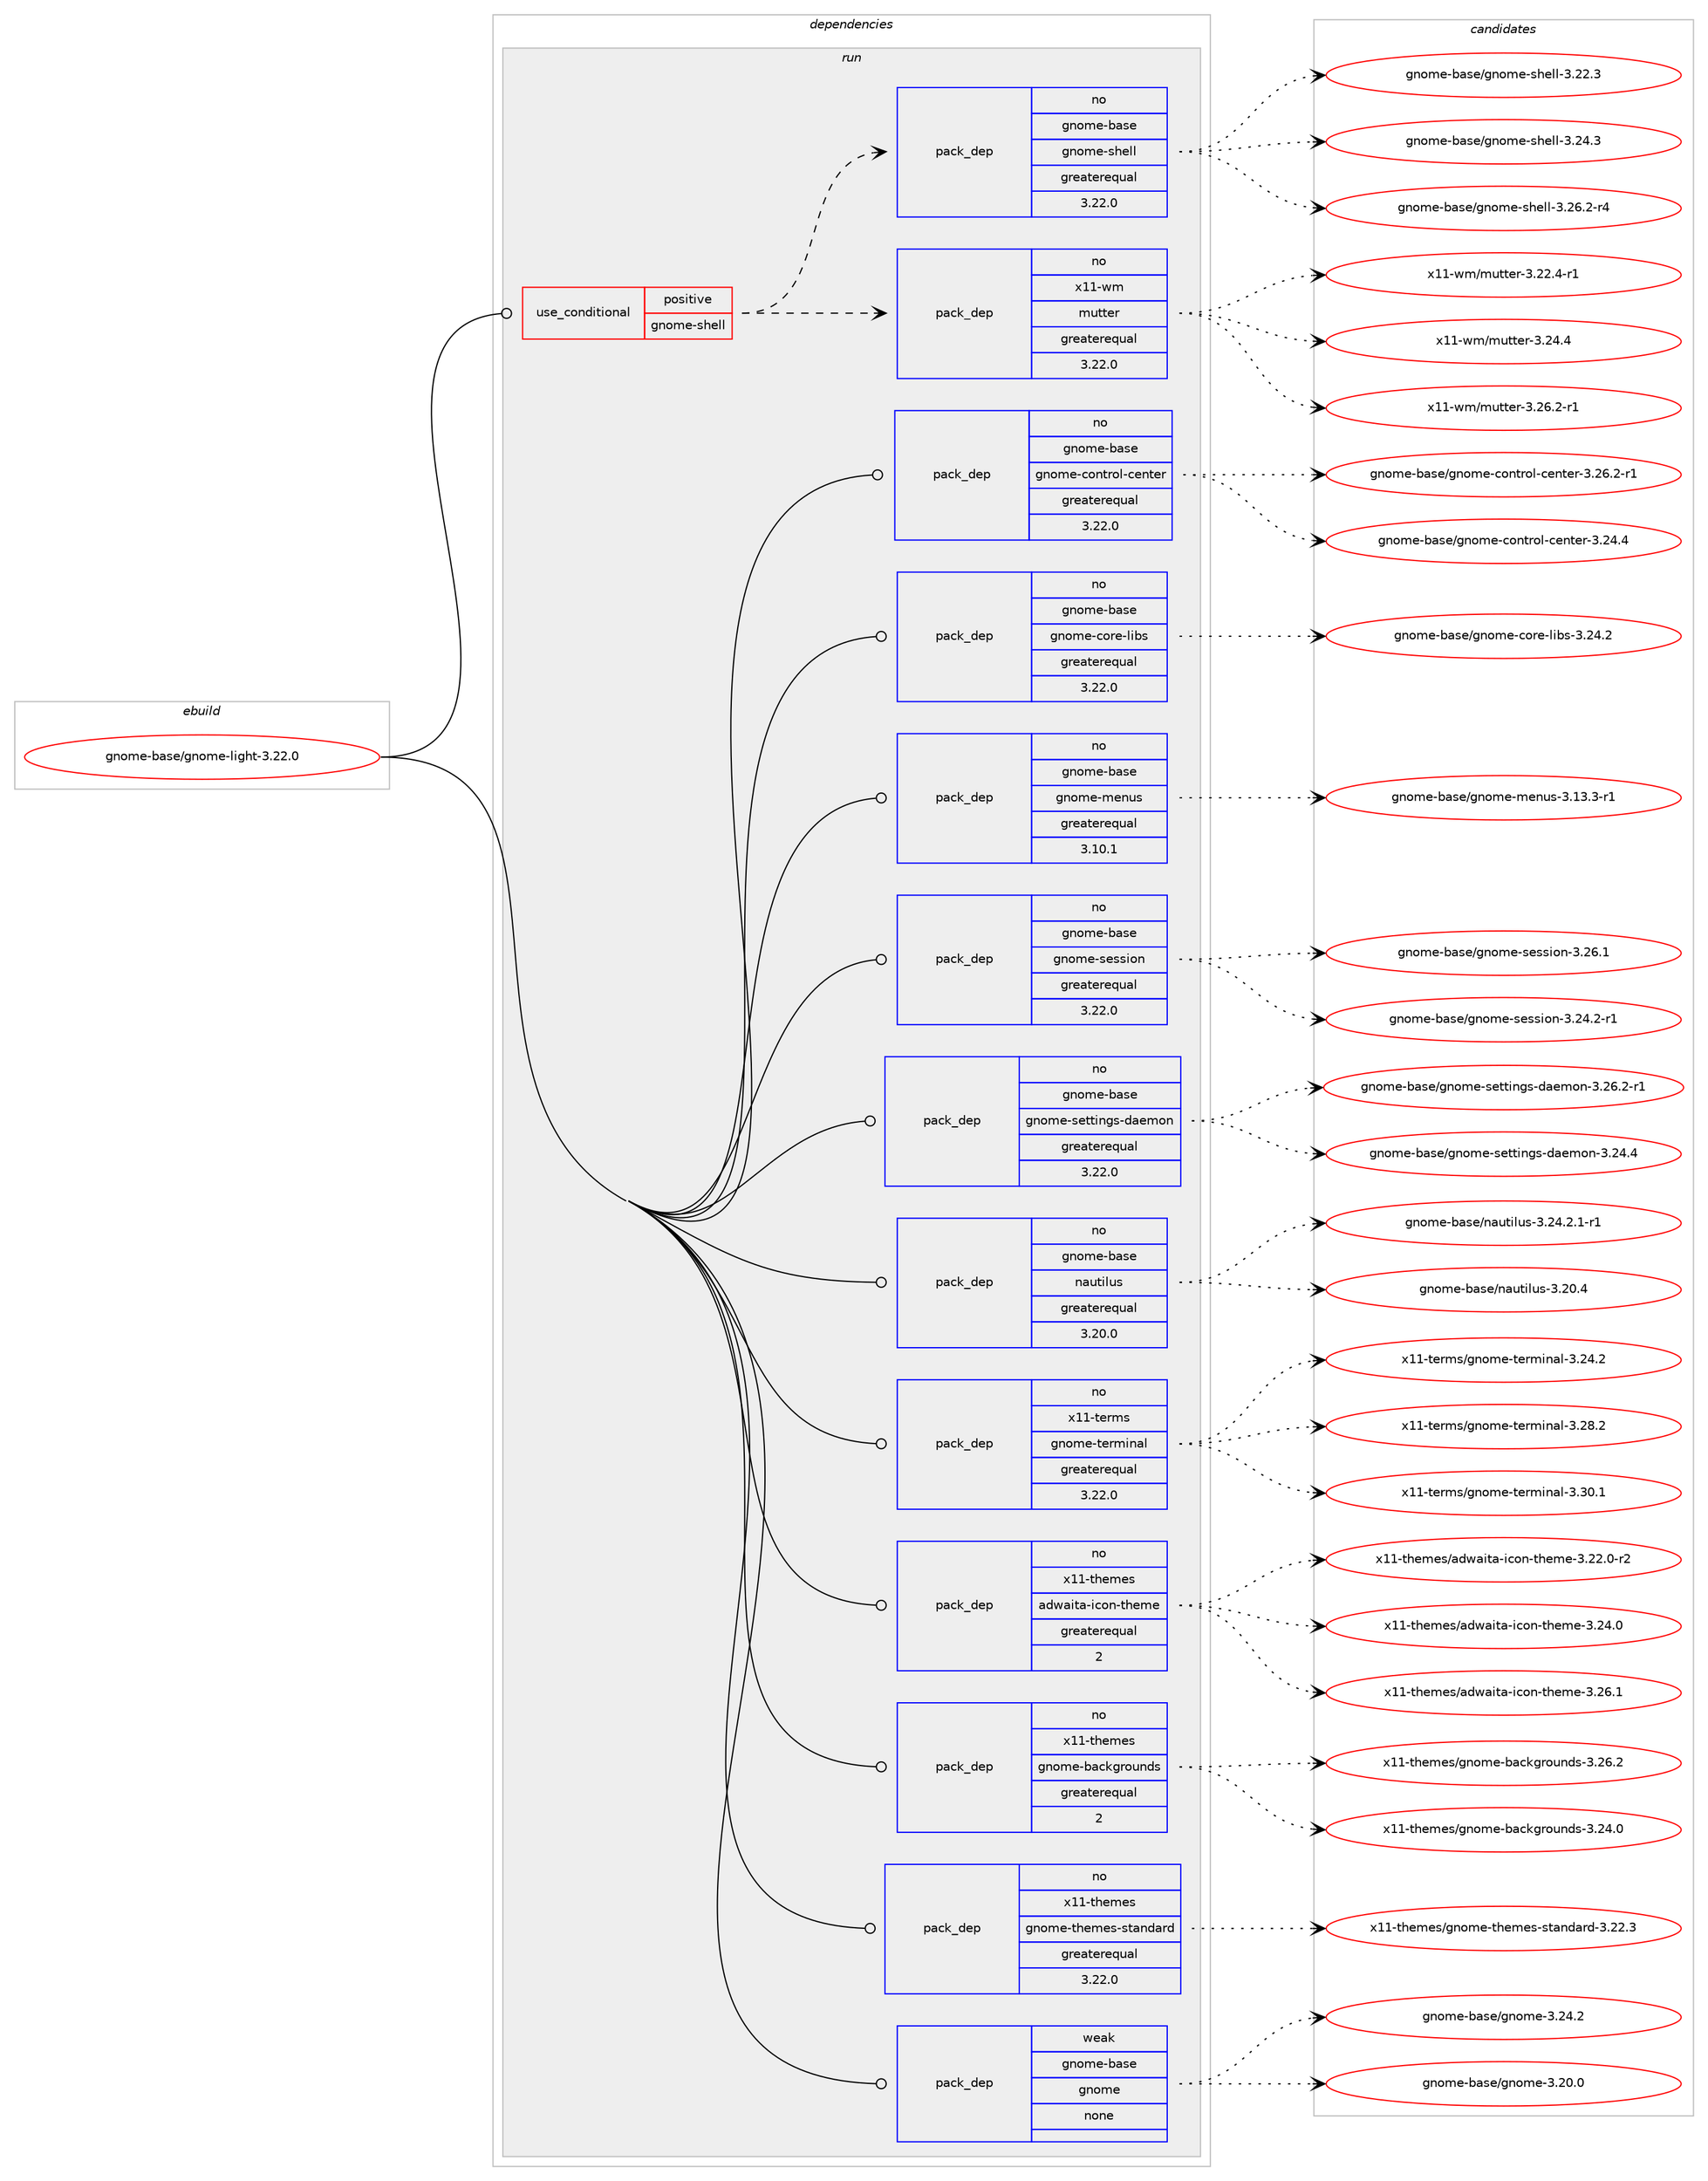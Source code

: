 digraph prolog {

# *************
# Graph options
# *************

newrank=true;
concentrate=true;
compound=true;
graph [rankdir=LR,fontname=Helvetica,fontsize=10,ranksep=1.5];#, ranksep=2.5, nodesep=0.2];
edge  [arrowhead=vee];
node  [fontname=Helvetica,fontsize=10];

# **********
# The ebuild
# **********

subgraph cluster_leftcol {
color=gray;
rank=same;
label=<<i>ebuild</i>>;
id [label="gnome-base/gnome-light-3.22.0", color=red, width=4, href="../gnome-base/gnome-light-3.22.0.svg"];
}

# ****************
# The dependencies
# ****************

subgraph cluster_midcol {
color=gray;
label=<<i>dependencies</i>>;
subgraph cluster_compile {
fillcolor="#eeeeee";
style=filled;
label=<<i>compile</i>>;
}
subgraph cluster_compileandrun {
fillcolor="#eeeeee";
style=filled;
label=<<i>compile and run</i>>;
}
subgraph cluster_run {
fillcolor="#eeeeee";
style=filled;
label=<<i>run</i>>;
subgraph cond1370 {
dependency6711 [label=<<TABLE BORDER="0" CELLBORDER="1" CELLSPACING="0" CELLPADDING="4"><TR><TD ROWSPAN="3" CELLPADDING="10">use_conditional</TD></TR><TR><TD>positive</TD></TR><TR><TD>gnome-shell</TD></TR></TABLE>>, shape=none, color=red];
subgraph pack5196 {
dependency6712 [label=<<TABLE BORDER="0" CELLBORDER="1" CELLSPACING="0" CELLPADDING="4" WIDTH="220"><TR><TD ROWSPAN="6" CELLPADDING="30">pack_dep</TD></TR><TR><TD WIDTH="110">no</TD></TR><TR><TD>x11-wm</TD></TR><TR><TD>mutter</TD></TR><TR><TD>greaterequal</TD></TR><TR><TD>3.22.0</TD></TR></TABLE>>, shape=none, color=blue];
}
dependency6711:e -> dependency6712:w [weight=20,style="dashed",arrowhead="vee"];
subgraph pack5197 {
dependency6713 [label=<<TABLE BORDER="0" CELLBORDER="1" CELLSPACING="0" CELLPADDING="4" WIDTH="220"><TR><TD ROWSPAN="6" CELLPADDING="30">pack_dep</TD></TR><TR><TD WIDTH="110">no</TD></TR><TR><TD>gnome-base</TD></TR><TR><TD>gnome-shell</TD></TR><TR><TD>greaterequal</TD></TR><TR><TD>3.22.0</TD></TR></TABLE>>, shape=none, color=blue];
}
dependency6711:e -> dependency6713:w [weight=20,style="dashed",arrowhead="vee"];
}
id:e -> dependency6711:w [weight=20,style="solid",arrowhead="odot"];
subgraph pack5198 {
dependency6714 [label=<<TABLE BORDER="0" CELLBORDER="1" CELLSPACING="0" CELLPADDING="4" WIDTH="220"><TR><TD ROWSPAN="6" CELLPADDING="30">pack_dep</TD></TR><TR><TD WIDTH="110">no</TD></TR><TR><TD>gnome-base</TD></TR><TR><TD>gnome-control-center</TD></TR><TR><TD>greaterequal</TD></TR><TR><TD>3.22.0</TD></TR></TABLE>>, shape=none, color=blue];
}
id:e -> dependency6714:w [weight=20,style="solid",arrowhead="odot"];
subgraph pack5199 {
dependency6715 [label=<<TABLE BORDER="0" CELLBORDER="1" CELLSPACING="0" CELLPADDING="4" WIDTH="220"><TR><TD ROWSPAN="6" CELLPADDING="30">pack_dep</TD></TR><TR><TD WIDTH="110">no</TD></TR><TR><TD>gnome-base</TD></TR><TR><TD>gnome-core-libs</TD></TR><TR><TD>greaterequal</TD></TR><TR><TD>3.22.0</TD></TR></TABLE>>, shape=none, color=blue];
}
id:e -> dependency6715:w [weight=20,style="solid",arrowhead="odot"];
subgraph pack5200 {
dependency6716 [label=<<TABLE BORDER="0" CELLBORDER="1" CELLSPACING="0" CELLPADDING="4" WIDTH="220"><TR><TD ROWSPAN="6" CELLPADDING="30">pack_dep</TD></TR><TR><TD WIDTH="110">no</TD></TR><TR><TD>gnome-base</TD></TR><TR><TD>gnome-menus</TD></TR><TR><TD>greaterequal</TD></TR><TR><TD>3.10.1</TD></TR></TABLE>>, shape=none, color=blue];
}
id:e -> dependency6716:w [weight=20,style="solid",arrowhead="odot"];
subgraph pack5201 {
dependency6717 [label=<<TABLE BORDER="0" CELLBORDER="1" CELLSPACING="0" CELLPADDING="4" WIDTH="220"><TR><TD ROWSPAN="6" CELLPADDING="30">pack_dep</TD></TR><TR><TD WIDTH="110">no</TD></TR><TR><TD>gnome-base</TD></TR><TR><TD>gnome-session</TD></TR><TR><TD>greaterequal</TD></TR><TR><TD>3.22.0</TD></TR></TABLE>>, shape=none, color=blue];
}
id:e -> dependency6717:w [weight=20,style="solid",arrowhead="odot"];
subgraph pack5202 {
dependency6718 [label=<<TABLE BORDER="0" CELLBORDER="1" CELLSPACING="0" CELLPADDING="4" WIDTH="220"><TR><TD ROWSPAN="6" CELLPADDING="30">pack_dep</TD></TR><TR><TD WIDTH="110">no</TD></TR><TR><TD>gnome-base</TD></TR><TR><TD>gnome-settings-daemon</TD></TR><TR><TD>greaterequal</TD></TR><TR><TD>3.22.0</TD></TR></TABLE>>, shape=none, color=blue];
}
id:e -> dependency6718:w [weight=20,style="solid",arrowhead="odot"];
subgraph pack5203 {
dependency6719 [label=<<TABLE BORDER="0" CELLBORDER="1" CELLSPACING="0" CELLPADDING="4" WIDTH="220"><TR><TD ROWSPAN="6" CELLPADDING="30">pack_dep</TD></TR><TR><TD WIDTH="110">no</TD></TR><TR><TD>gnome-base</TD></TR><TR><TD>nautilus</TD></TR><TR><TD>greaterequal</TD></TR><TR><TD>3.20.0</TD></TR></TABLE>>, shape=none, color=blue];
}
id:e -> dependency6719:w [weight=20,style="solid",arrowhead="odot"];
subgraph pack5204 {
dependency6720 [label=<<TABLE BORDER="0" CELLBORDER="1" CELLSPACING="0" CELLPADDING="4" WIDTH="220"><TR><TD ROWSPAN="6" CELLPADDING="30">pack_dep</TD></TR><TR><TD WIDTH="110">no</TD></TR><TR><TD>x11-terms</TD></TR><TR><TD>gnome-terminal</TD></TR><TR><TD>greaterequal</TD></TR><TR><TD>3.22.0</TD></TR></TABLE>>, shape=none, color=blue];
}
id:e -> dependency6720:w [weight=20,style="solid",arrowhead="odot"];
subgraph pack5205 {
dependency6721 [label=<<TABLE BORDER="0" CELLBORDER="1" CELLSPACING="0" CELLPADDING="4" WIDTH="220"><TR><TD ROWSPAN="6" CELLPADDING="30">pack_dep</TD></TR><TR><TD WIDTH="110">no</TD></TR><TR><TD>x11-themes</TD></TR><TR><TD>adwaita-icon-theme</TD></TR><TR><TD>greaterequal</TD></TR><TR><TD>2</TD></TR></TABLE>>, shape=none, color=blue];
}
id:e -> dependency6721:w [weight=20,style="solid",arrowhead="odot"];
subgraph pack5206 {
dependency6722 [label=<<TABLE BORDER="0" CELLBORDER="1" CELLSPACING="0" CELLPADDING="4" WIDTH="220"><TR><TD ROWSPAN="6" CELLPADDING="30">pack_dep</TD></TR><TR><TD WIDTH="110">no</TD></TR><TR><TD>x11-themes</TD></TR><TR><TD>gnome-backgrounds</TD></TR><TR><TD>greaterequal</TD></TR><TR><TD>2</TD></TR></TABLE>>, shape=none, color=blue];
}
id:e -> dependency6722:w [weight=20,style="solid",arrowhead="odot"];
subgraph pack5207 {
dependency6723 [label=<<TABLE BORDER="0" CELLBORDER="1" CELLSPACING="0" CELLPADDING="4" WIDTH="220"><TR><TD ROWSPAN="6" CELLPADDING="30">pack_dep</TD></TR><TR><TD WIDTH="110">no</TD></TR><TR><TD>x11-themes</TD></TR><TR><TD>gnome-themes-standard</TD></TR><TR><TD>greaterequal</TD></TR><TR><TD>3.22.0</TD></TR></TABLE>>, shape=none, color=blue];
}
id:e -> dependency6723:w [weight=20,style="solid",arrowhead="odot"];
subgraph pack5208 {
dependency6724 [label=<<TABLE BORDER="0" CELLBORDER="1" CELLSPACING="0" CELLPADDING="4" WIDTH="220"><TR><TD ROWSPAN="6" CELLPADDING="30">pack_dep</TD></TR><TR><TD WIDTH="110">weak</TD></TR><TR><TD>gnome-base</TD></TR><TR><TD>gnome</TD></TR><TR><TD>none</TD></TR><TR><TD></TD></TR></TABLE>>, shape=none, color=blue];
}
id:e -> dependency6724:w [weight=20,style="solid",arrowhead="odot"];
}
}

# **************
# The candidates
# **************

subgraph cluster_choices {
rank=same;
color=gray;
label=<<i>candidates</i>>;

subgraph choice5196 {
color=black;
nodesep=1;
choice12049494511910947109117116116101114455146505046524511449 [label="x11-wm/mutter-3.22.4-r1", color=red, width=4,href="../x11-wm/mutter-3.22.4-r1.svg"];
choice1204949451191094710911711611610111445514650524652 [label="x11-wm/mutter-3.24.4", color=red, width=4,href="../x11-wm/mutter-3.24.4.svg"];
choice12049494511910947109117116116101114455146505446504511449 [label="x11-wm/mutter-3.26.2-r1", color=red, width=4,href="../x11-wm/mutter-3.26.2-r1.svg"];
dependency6712:e -> choice12049494511910947109117116116101114455146505046524511449:w [style=dotted,weight="100"];
dependency6712:e -> choice1204949451191094710911711611610111445514650524652:w [style=dotted,weight="100"];
dependency6712:e -> choice12049494511910947109117116116101114455146505446504511449:w [style=dotted,weight="100"];
}
subgraph choice5197 {
color=black;
nodesep=1;
choice103110111109101459897115101471031101111091014511510410110810845514650504651 [label="gnome-base/gnome-shell-3.22.3", color=red, width=4,href="../gnome-base/gnome-shell-3.22.3.svg"];
choice103110111109101459897115101471031101111091014511510410110810845514650524651 [label="gnome-base/gnome-shell-3.24.3", color=red, width=4,href="../gnome-base/gnome-shell-3.24.3.svg"];
choice1031101111091014598971151014710311011110910145115104101108108455146505446504511452 [label="gnome-base/gnome-shell-3.26.2-r4", color=red, width=4,href="../gnome-base/gnome-shell-3.26.2-r4.svg"];
dependency6713:e -> choice103110111109101459897115101471031101111091014511510410110810845514650504651:w [style=dotted,weight="100"];
dependency6713:e -> choice103110111109101459897115101471031101111091014511510410110810845514650524651:w [style=dotted,weight="100"];
dependency6713:e -> choice1031101111091014598971151014710311011110910145115104101108108455146505446504511452:w [style=dotted,weight="100"];
}
subgraph choice5198 {
color=black;
nodesep=1;
choice103110111109101459897115101471031101111091014599111110116114111108459910111011610111445514650524652 [label="gnome-base/gnome-control-center-3.24.4", color=red, width=4,href="../gnome-base/gnome-control-center-3.24.4.svg"];
choice1031101111091014598971151014710311011110910145991111101161141111084599101110116101114455146505446504511449 [label="gnome-base/gnome-control-center-3.26.2-r1", color=red, width=4,href="../gnome-base/gnome-control-center-3.26.2-r1.svg"];
dependency6714:e -> choice103110111109101459897115101471031101111091014599111110116114111108459910111011610111445514650524652:w [style=dotted,weight="100"];
dependency6714:e -> choice1031101111091014598971151014710311011110910145991111101161141111084599101110116101114455146505446504511449:w [style=dotted,weight="100"];
}
subgraph choice5199 {
color=black;
nodesep=1;
choice103110111109101459897115101471031101111091014599111114101451081059811545514650524650 [label="gnome-base/gnome-core-libs-3.24.2", color=red, width=4,href="../gnome-base/gnome-core-libs-3.24.2.svg"];
dependency6715:e -> choice103110111109101459897115101471031101111091014599111114101451081059811545514650524650:w [style=dotted,weight="100"];
}
subgraph choice5200 {
color=black;
nodesep=1;
choice1031101111091014598971151014710311011110910145109101110117115455146495146514511449 [label="gnome-base/gnome-menus-3.13.3-r1", color=red, width=4,href="../gnome-base/gnome-menus-3.13.3-r1.svg"];
dependency6716:e -> choice1031101111091014598971151014710311011110910145109101110117115455146495146514511449:w [style=dotted,weight="100"];
}
subgraph choice5201 {
color=black;
nodesep=1;
choice1031101111091014598971151014710311011110910145115101115115105111110455146505246504511449 [label="gnome-base/gnome-session-3.24.2-r1", color=red, width=4,href="../gnome-base/gnome-session-3.24.2-r1.svg"];
choice103110111109101459897115101471031101111091014511510111511510511111045514650544649 [label="gnome-base/gnome-session-3.26.1", color=red, width=4,href="../gnome-base/gnome-session-3.26.1.svg"];
dependency6717:e -> choice1031101111091014598971151014710311011110910145115101115115105111110455146505246504511449:w [style=dotted,weight="100"];
dependency6717:e -> choice103110111109101459897115101471031101111091014511510111511510511111045514650544649:w [style=dotted,weight="100"];
}
subgraph choice5202 {
color=black;
nodesep=1;
choice1031101111091014598971151014710311011110910145115101116116105110103115451009710110911111045514650524652 [label="gnome-base/gnome-settings-daemon-3.24.4", color=red, width=4,href="../gnome-base/gnome-settings-daemon-3.24.4.svg"];
choice10311011110910145989711510147103110111109101451151011161161051101031154510097101109111110455146505446504511449 [label="gnome-base/gnome-settings-daemon-3.26.2-r1", color=red, width=4,href="../gnome-base/gnome-settings-daemon-3.26.2-r1.svg"];
dependency6718:e -> choice1031101111091014598971151014710311011110910145115101116116105110103115451009710110911111045514650524652:w [style=dotted,weight="100"];
dependency6718:e -> choice10311011110910145989711510147103110111109101451151011161161051101031154510097101109111110455146505446504511449:w [style=dotted,weight="100"];
}
subgraph choice5203 {
color=black;
nodesep=1;
choice103110111109101459897115101471109711711610510811711545514650484652 [label="gnome-base/nautilus-3.20.4", color=red, width=4,href="../gnome-base/nautilus-3.20.4.svg"];
choice10311011110910145989711510147110971171161051081171154551465052465046494511449 [label="gnome-base/nautilus-3.24.2.1-r1", color=red, width=4,href="../gnome-base/nautilus-3.24.2.1-r1.svg"];
dependency6719:e -> choice103110111109101459897115101471109711711610510811711545514650484652:w [style=dotted,weight="100"];
dependency6719:e -> choice10311011110910145989711510147110971171161051081171154551465052465046494511449:w [style=dotted,weight="100"];
}
subgraph choice5204 {
color=black;
nodesep=1;
choice12049494511610111410911547103110111109101451161011141091051109710845514650524650 [label="x11-terms/gnome-terminal-3.24.2", color=red, width=4,href="../x11-terms/gnome-terminal-3.24.2.svg"];
choice12049494511610111410911547103110111109101451161011141091051109710845514650564650 [label="x11-terms/gnome-terminal-3.28.2", color=red, width=4,href="../x11-terms/gnome-terminal-3.28.2.svg"];
choice12049494511610111410911547103110111109101451161011141091051109710845514651484649 [label="x11-terms/gnome-terminal-3.30.1", color=red, width=4,href="../x11-terms/gnome-terminal-3.30.1.svg"];
dependency6720:e -> choice12049494511610111410911547103110111109101451161011141091051109710845514650524650:w [style=dotted,weight="100"];
dependency6720:e -> choice12049494511610111410911547103110111109101451161011141091051109710845514650564650:w [style=dotted,weight="100"];
dependency6720:e -> choice12049494511610111410911547103110111109101451161011141091051109710845514651484649:w [style=dotted,weight="100"];
}
subgraph choice5205 {
color=black;
nodesep=1;
choice12049494511610410110910111547971001199710511697451059911111045116104101109101455146505046484511450 [label="x11-themes/adwaita-icon-theme-3.22.0-r2", color=red, width=4,href="../x11-themes/adwaita-icon-theme-3.22.0-r2.svg"];
choice1204949451161041011091011154797100119971051169745105991111104511610410110910145514650524648 [label="x11-themes/adwaita-icon-theme-3.24.0", color=red, width=4,href="../x11-themes/adwaita-icon-theme-3.24.0.svg"];
choice1204949451161041011091011154797100119971051169745105991111104511610410110910145514650544649 [label="x11-themes/adwaita-icon-theme-3.26.1", color=red, width=4,href="../x11-themes/adwaita-icon-theme-3.26.1.svg"];
dependency6721:e -> choice12049494511610410110910111547971001199710511697451059911111045116104101109101455146505046484511450:w [style=dotted,weight="100"];
dependency6721:e -> choice1204949451161041011091011154797100119971051169745105991111104511610410110910145514650524648:w [style=dotted,weight="100"];
dependency6721:e -> choice1204949451161041011091011154797100119971051169745105991111104511610410110910145514650544649:w [style=dotted,weight="100"];
}
subgraph choice5206 {
color=black;
nodesep=1;
choice120494945116104101109101115471031101111091014598979910710311411111711010011545514650524648 [label="x11-themes/gnome-backgrounds-3.24.0", color=red, width=4,href="../x11-themes/gnome-backgrounds-3.24.0.svg"];
choice120494945116104101109101115471031101111091014598979910710311411111711010011545514650544650 [label="x11-themes/gnome-backgrounds-3.26.2", color=red, width=4,href="../x11-themes/gnome-backgrounds-3.26.2.svg"];
dependency6722:e -> choice120494945116104101109101115471031101111091014598979910710311411111711010011545514650524648:w [style=dotted,weight="100"];
dependency6722:e -> choice120494945116104101109101115471031101111091014598979910710311411111711010011545514650544650:w [style=dotted,weight="100"];
}
subgraph choice5207 {
color=black;
nodesep=1;
choice120494945116104101109101115471031101111091014511610410110910111545115116971101009711410045514650504651 [label="x11-themes/gnome-themes-standard-3.22.3", color=red, width=4,href="../x11-themes/gnome-themes-standard-3.22.3.svg"];
dependency6723:e -> choice120494945116104101109101115471031101111091014511610410110910111545115116971101009711410045514650504651:w [style=dotted,weight="100"];
}
subgraph choice5208 {
color=black;
nodesep=1;
choice1031101111091014598971151014710311011110910145514650484648 [label="gnome-base/gnome-3.20.0", color=red, width=4,href="../gnome-base/gnome-3.20.0.svg"];
choice1031101111091014598971151014710311011110910145514650524650 [label="gnome-base/gnome-3.24.2", color=red, width=4,href="../gnome-base/gnome-3.24.2.svg"];
dependency6724:e -> choice1031101111091014598971151014710311011110910145514650484648:w [style=dotted,weight="100"];
dependency6724:e -> choice1031101111091014598971151014710311011110910145514650524650:w [style=dotted,weight="100"];
}
}

}
